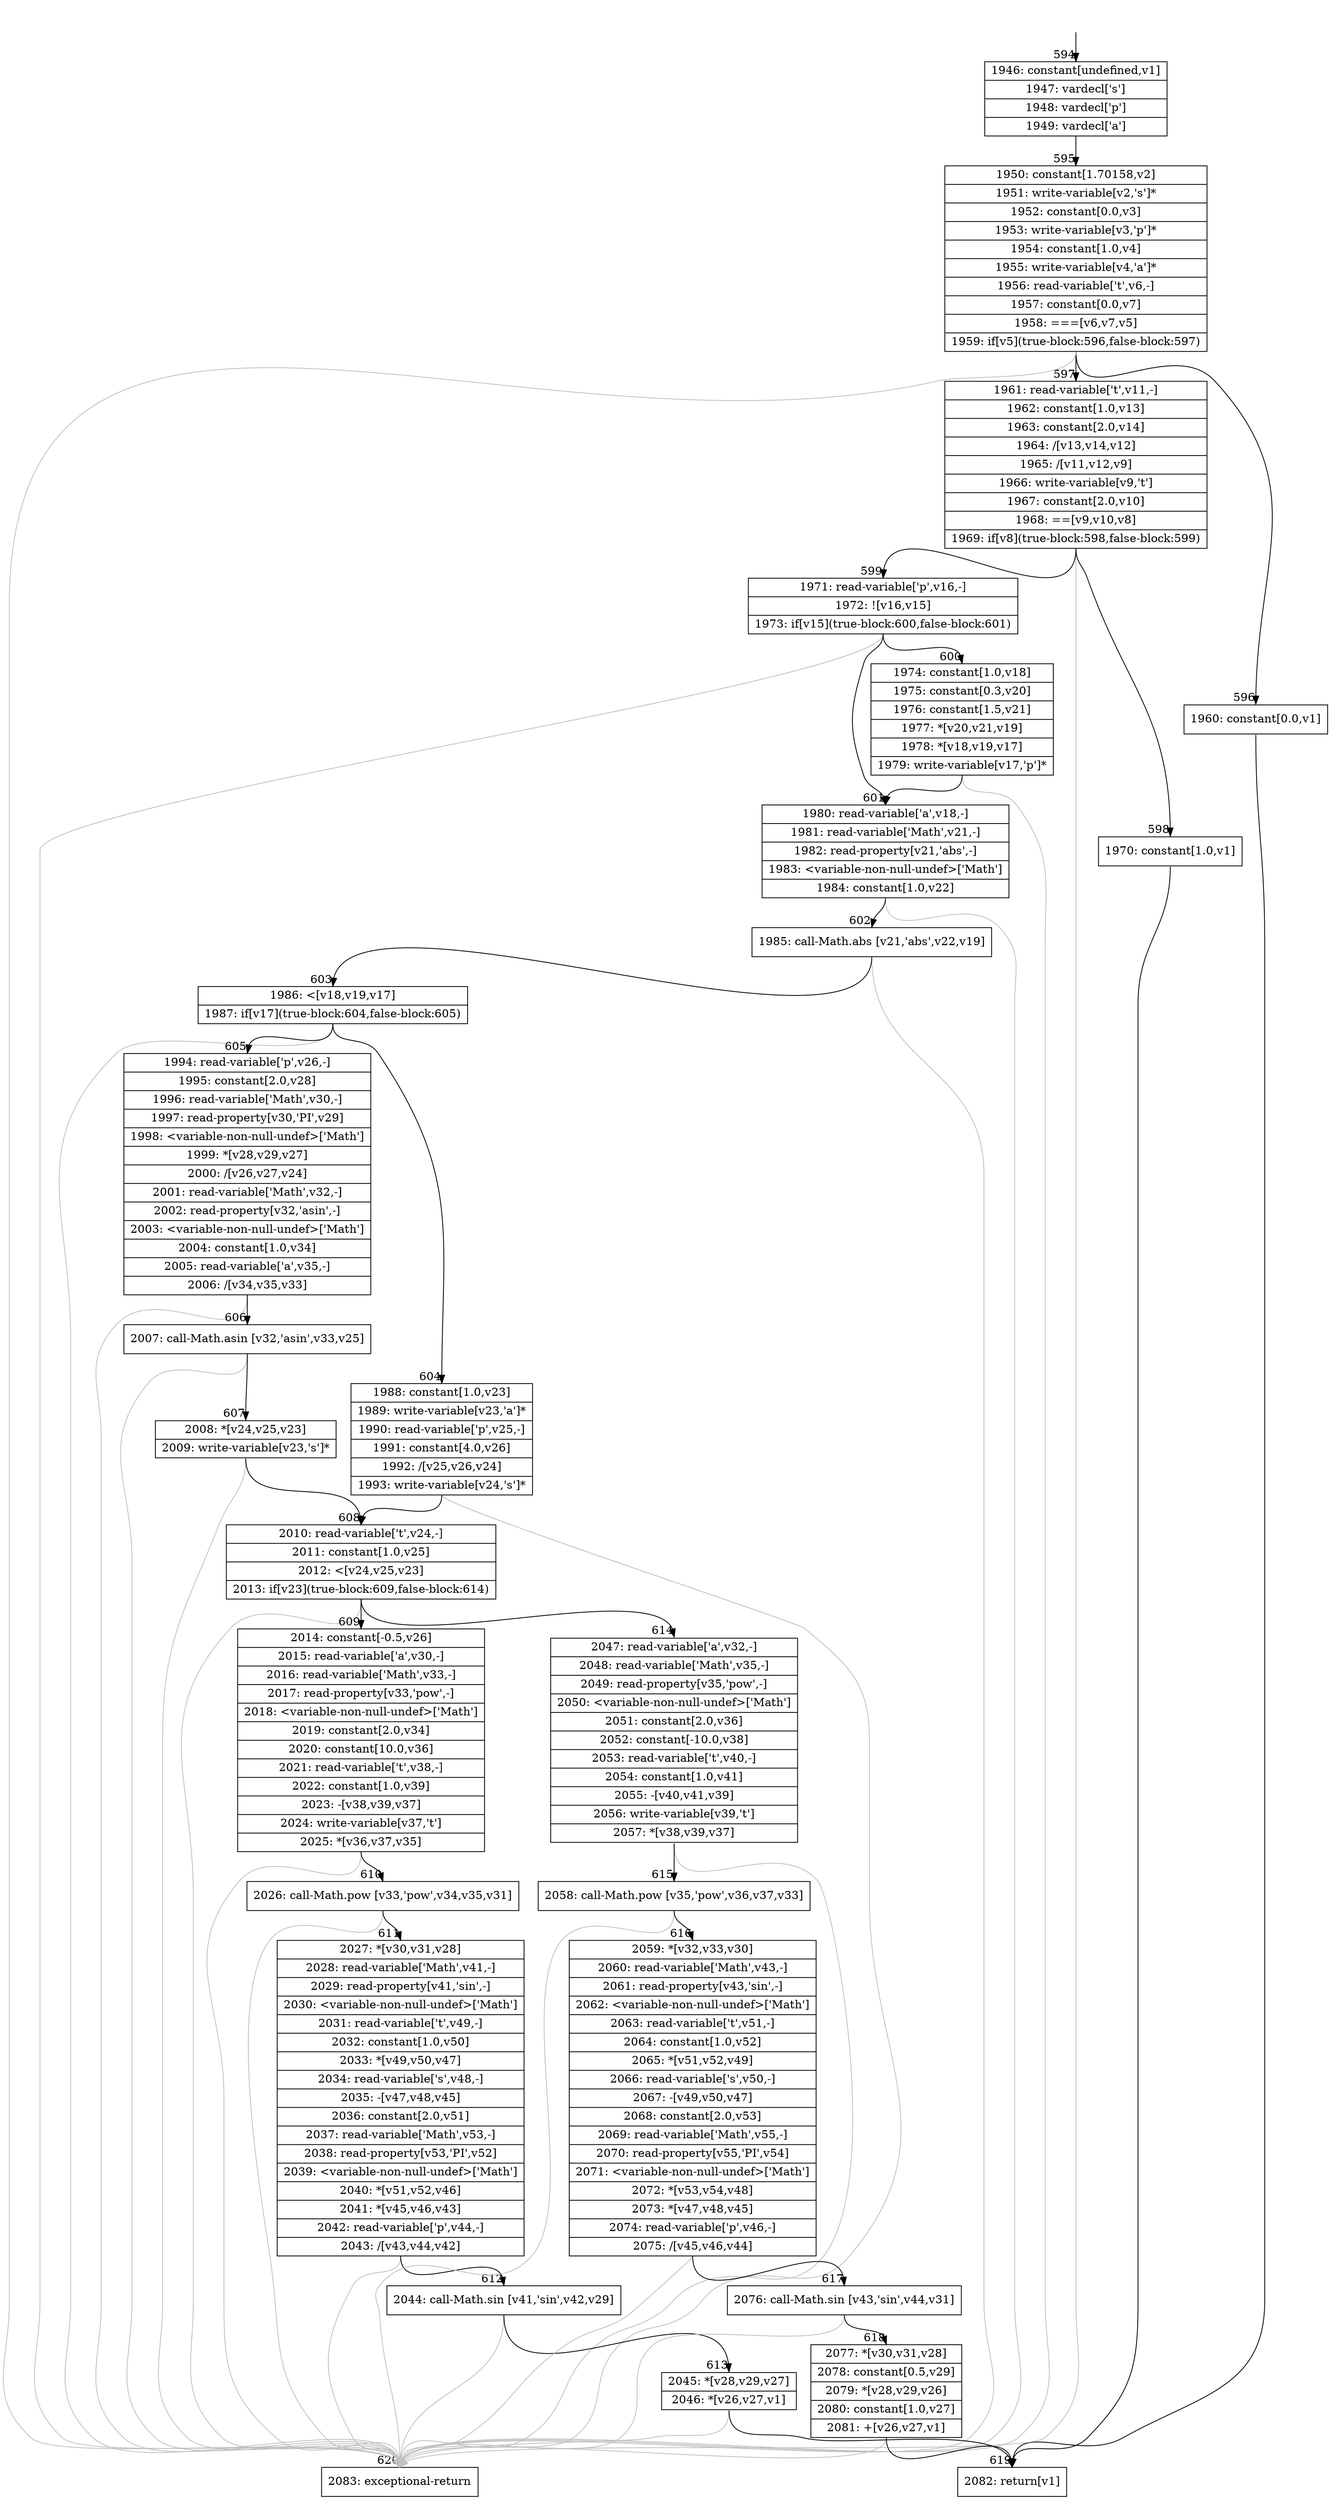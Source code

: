 digraph {
rankdir="TD"
BB_entry64[shape=none,label=""];
BB_entry64 -> BB594 [tailport=s, headport=n, headlabel="    594"]
BB594 [shape=record label="{1946: constant[undefined,v1]|1947: vardecl['s']|1948: vardecl['p']|1949: vardecl['a']}" ] 
BB594 -> BB595 [tailport=s, headport=n, headlabel="      595"]
BB595 [shape=record label="{1950: constant[1.70158,v2]|1951: write-variable[v2,'s']*|1952: constant[0.0,v3]|1953: write-variable[v3,'p']*|1954: constant[1.0,v4]|1955: write-variable[v4,'a']*|1956: read-variable['t',v6,-]|1957: constant[0.0,v7]|1958: ===[v6,v7,v5]|1959: if[v5](true-block:596,false-block:597)}" ] 
BB595 -> BB596 [tailport=s, headport=n, headlabel="      596"]
BB595 -> BB597 [tailport=s, headport=n, headlabel="      597"]
BB595 -> BB620 [tailport=s, headport=n, color=gray, headlabel="      620"]
BB596 [shape=record label="{1960: constant[0.0,v1]}" ] 
BB596 -> BB619 [tailport=s, headport=n, headlabel="      619"]
BB597 [shape=record label="{1961: read-variable['t',v11,-]|1962: constant[1.0,v13]|1963: constant[2.0,v14]|1964: /[v13,v14,v12]|1965: /[v11,v12,v9]|1966: write-variable[v9,'t']|1967: constant[2.0,v10]|1968: ==[v9,v10,v8]|1969: if[v8](true-block:598,false-block:599)}" ] 
BB597 -> BB598 [tailport=s, headport=n, headlabel="      598"]
BB597 -> BB599 [tailport=s, headport=n, headlabel="      599"]
BB597 -> BB620 [tailport=s, headport=n, color=gray]
BB598 [shape=record label="{1970: constant[1.0,v1]}" ] 
BB598 -> BB619 [tailport=s, headport=n]
BB599 [shape=record label="{1971: read-variable['p',v16,-]|1972: ![v16,v15]|1973: if[v15](true-block:600,false-block:601)}" ] 
BB599 -> BB600 [tailport=s, headport=n, headlabel="      600"]
BB599 -> BB601 [tailport=s, headport=n, headlabel="      601"]
BB599 -> BB620 [tailport=s, headport=n, color=gray]
BB600 [shape=record label="{1974: constant[1.0,v18]|1975: constant[0.3,v20]|1976: constant[1.5,v21]|1977: *[v20,v21,v19]|1978: *[v18,v19,v17]|1979: write-variable[v17,'p']*}" ] 
BB600 -> BB601 [tailport=s, headport=n]
BB600 -> BB620 [tailport=s, headport=n, color=gray]
BB601 [shape=record label="{1980: read-variable['a',v18,-]|1981: read-variable['Math',v21,-]|1982: read-property[v21,'abs',-]|1983: \<variable-non-null-undef\>['Math']|1984: constant[1.0,v22]}" ] 
BB601 -> BB602 [tailport=s, headport=n, headlabel="      602"]
BB601 -> BB620 [tailport=s, headport=n, color=gray]
BB602 [shape=record label="{1985: call-Math.abs [v21,'abs',v22,v19]}" ] 
BB602 -> BB603 [tailport=s, headport=n, headlabel="      603"]
BB602 -> BB620 [tailport=s, headport=n, color=gray]
BB603 [shape=record label="{1986: \<[v18,v19,v17]|1987: if[v17](true-block:604,false-block:605)}" ] 
BB603 -> BB604 [tailport=s, headport=n, headlabel="      604"]
BB603 -> BB605 [tailport=s, headport=n, headlabel="      605"]
BB603 -> BB620 [tailport=s, headport=n, color=gray]
BB604 [shape=record label="{1988: constant[1.0,v23]|1989: write-variable[v23,'a']*|1990: read-variable['p',v25,-]|1991: constant[4.0,v26]|1992: /[v25,v26,v24]|1993: write-variable[v24,'s']*}" ] 
BB604 -> BB608 [tailport=s, headport=n, headlabel="      608"]
BB604 -> BB620 [tailport=s, headport=n, color=gray]
BB605 [shape=record label="{1994: read-variable['p',v26,-]|1995: constant[2.0,v28]|1996: read-variable['Math',v30,-]|1997: read-property[v30,'PI',v29]|1998: \<variable-non-null-undef\>['Math']|1999: *[v28,v29,v27]|2000: /[v26,v27,v24]|2001: read-variable['Math',v32,-]|2002: read-property[v32,'asin',-]|2003: \<variable-non-null-undef\>['Math']|2004: constant[1.0,v34]|2005: read-variable['a',v35,-]|2006: /[v34,v35,v33]}" ] 
BB605 -> BB606 [tailport=s, headport=n, headlabel="      606"]
BB605 -> BB620 [tailport=s, headport=n, color=gray]
BB606 [shape=record label="{2007: call-Math.asin [v32,'asin',v33,v25]}" ] 
BB606 -> BB607 [tailport=s, headport=n, headlabel="      607"]
BB606 -> BB620 [tailport=s, headport=n, color=gray]
BB607 [shape=record label="{2008: *[v24,v25,v23]|2009: write-variable[v23,'s']*}" ] 
BB607 -> BB608 [tailport=s, headport=n]
BB607 -> BB620 [tailport=s, headport=n, color=gray]
BB608 [shape=record label="{2010: read-variable['t',v24,-]|2011: constant[1.0,v25]|2012: \<[v24,v25,v23]|2013: if[v23](true-block:609,false-block:614)}" ] 
BB608 -> BB609 [tailport=s, headport=n, headlabel="      609"]
BB608 -> BB614 [tailport=s, headport=n, headlabel="      614"]
BB608 -> BB620 [tailport=s, headport=n, color=gray]
BB609 [shape=record label="{2014: constant[-0.5,v26]|2015: read-variable['a',v30,-]|2016: read-variable['Math',v33,-]|2017: read-property[v33,'pow',-]|2018: \<variable-non-null-undef\>['Math']|2019: constant[2.0,v34]|2020: constant[10.0,v36]|2021: read-variable['t',v38,-]|2022: constant[1.0,v39]|2023: -[v38,v39,v37]|2024: write-variable[v37,'t']|2025: *[v36,v37,v35]}" ] 
BB609 -> BB610 [tailport=s, headport=n, headlabel="      610"]
BB609 -> BB620 [tailport=s, headport=n, color=gray]
BB610 [shape=record label="{2026: call-Math.pow [v33,'pow',v34,v35,v31]}" ] 
BB610 -> BB611 [tailport=s, headport=n, headlabel="      611"]
BB610 -> BB620 [tailport=s, headport=n, color=gray]
BB611 [shape=record label="{2027: *[v30,v31,v28]|2028: read-variable['Math',v41,-]|2029: read-property[v41,'sin',-]|2030: \<variable-non-null-undef\>['Math']|2031: read-variable['t',v49,-]|2032: constant[1.0,v50]|2033: *[v49,v50,v47]|2034: read-variable['s',v48,-]|2035: -[v47,v48,v45]|2036: constant[2.0,v51]|2037: read-variable['Math',v53,-]|2038: read-property[v53,'PI',v52]|2039: \<variable-non-null-undef\>['Math']|2040: *[v51,v52,v46]|2041: *[v45,v46,v43]|2042: read-variable['p',v44,-]|2043: /[v43,v44,v42]}" ] 
BB611 -> BB612 [tailport=s, headport=n, headlabel="      612"]
BB611 -> BB620 [tailport=s, headport=n, color=gray]
BB612 [shape=record label="{2044: call-Math.sin [v41,'sin',v42,v29]}" ] 
BB612 -> BB613 [tailport=s, headport=n, headlabel="      613"]
BB612 -> BB620 [tailport=s, headport=n, color=gray]
BB613 [shape=record label="{2045: *[v28,v29,v27]|2046: *[v26,v27,v1]}" ] 
BB613 -> BB619 [tailport=s, headport=n]
BB613 -> BB620 [tailport=s, headport=n, color=gray]
BB614 [shape=record label="{2047: read-variable['a',v32,-]|2048: read-variable['Math',v35,-]|2049: read-property[v35,'pow',-]|2050: \<variable-non-null-undef\>['Math']|2051: constant[2.0,v36]|2052: constant[-10.0,v38]|2053: read-variable['t',v40,-]|2054: constant[1.0,v41]|2055: -[v40,v41,v39]|2056: write-variable[v39,'t']|2057: *[v38,v39,v37]}" ] 
BB614 -> BB615 [tailport=s, headport=n, headlabel="      615"]
BB614 -> BB620 [tailport=s, headport=n, color=gray]
BB615 [shape=record label="{2058: call-Math.pow [v35,'pow',v36,v37,v33]}" ] 
BB615 -> BB616 [tailport=s, headport=n, headlabel="      616"]
BB615 -> BB620 [tailport=s, headport=n, color=gray]
BB616 [shape=record label="{2059: *[v32,v33,v30]|2060: read-variable['Math',v43,-]|2061: read-property[v43,'sin',-]|2062: \<variable-non-null-undef\>['Math']|2063: read-variable['t',v51,-]|2064: constant[1.0,v52]|2065: *[v51,v52,v49]|2066: read-variable['s',v50,-]|2067: -[v49,v50,v47]|2068: constant[2.0,v53]|2069: read-variable['Math',v55,-]|2070: read-property[v55,'PI',v54]|2071: \<variable-non-null-undef\>['Math']|2072: *[v53,v54,v48]|2073: *[v47,v48,v45]|2074: read-variable['p',v46,-]|2075: /[v45,v46,v44]}" ] 
BB616 -> BB617 [tailport=s, headport=n, headlabel="      617"]
BB616 -> BB620 [tailport=s, headport=n, color=gray]
BB617 [shape=record label="{2076: call-Math.sin [v43,'sin',v44,v31]}" ] 
BB617 -> BB618 [tailport=s, headport=n, headlabel="      618"]
BB617 -> BB620 [tailport=s, headport=n, color=gray]
BB618 [shape=record label="{2077: *[v30,v31,v28]|2078: constant[0.5,v29]|2079: *[v28,v29,v26]|2080: constant[1.0,v27]|2081: +[v26,v27,v1]}" ] 
BB618 -> BB619 [tailport=s, headport=n]
BB618 -> BB620 [tailport=s, headport=n, color=gray]
BB619 [shape=record label="{2082: return[v1]}" ] 
BB620 [shape=record label="{2083: exceptional-return}" ] 
//#$~ 632
}
